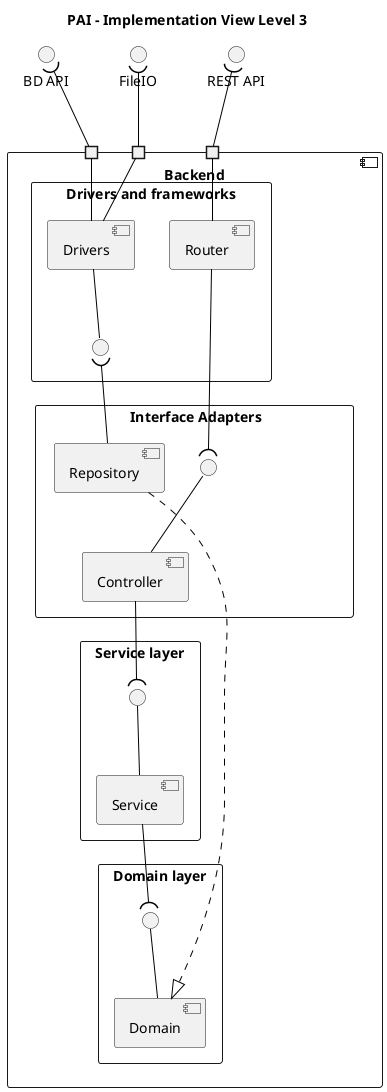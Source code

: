 @startuml

skinparam componentStyle component
skinparam ArrowColor black
skinparam defaultTextAlignment center

title "PAI - Implementation View Level 3"

    interface "REST API" as RESTAPI
    interface "FileIO" as FileIO
    interface "BD API" as BDAPI

component "Backend" {
    portin " " as p1
    portin " " as p3
    portin " " as p2

  rectangle "Drivers and frameworks" {

    component Drivers
    component "Router"

    Router -up- p1
    Drivers -up- p2
    Drivers -up- p3

    interface " " as IDrivers

    Drivers -down- IDrivers
  }

  rectangle "                        Interface Adapters                       " {
    component Repository
    component Controller

    interface " " as IController

    Controller -up- IController
  }

  rectangle "Service layer" {
    component Service
    interface " " as IService

    Service -up- IService
  }

  rectangle "Domain layer" {
    component Domain
    interface " " as IDomain

    Domain -up- IDomain
  }

  p1 -up-( RESTAPI
  p2 -up-( FileIO
  p3 -up-( BDAPI

  Router -left-( IController
  Repository -up-( IDrivers

  Controller -down-( IService
  Service -down-( IDomain

  Repository -.|> Domain
}
@enduml